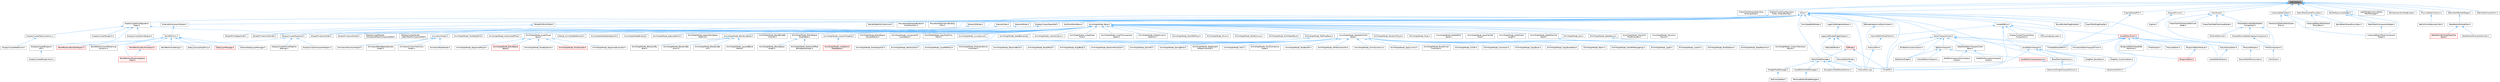 digraph "StaticMesh.h"
{
 // INTERACTIVE_SVG=YES
 // LATEX_PDF_SIZE
  bgcolor="transparent";
  edge [fontname=Helvetica,fontsize=10,labelfontname=Helvetica,labelfontsize=10];
  node [fontname=Helvetica,fontsize=10,shape=box,height=0.2,width=0.4];
  Node1 [id="Node000001",label="StaticMesh.h",height=0.2,width=0.4,color="gray40", fillcolor="grey60", style="filled", fontcolor="black",tooltip=" "];
  Node1 -> Node2 [id="edge1_Node000001_Node000002",dir="back",color="steelblue1",style="solid",tooltip=" "];
  Node2 [id="Node000002",label="ChaosFleshGenerateSurface\lBindingsNode.h",height=0.2,width=0.4,color="grey40", fillcolor="white", style="filled",URL="$db/dca/ChaosFleshGenerateSurfaceBindingsNode_8h.html",tooltip=" "];
  Node1 -> Node3 [id="edge2_Node000001_Node000003",dir="back",color="steelblue1",style="solid",tooltip=" "];
  Node3 [id="Node000003",label="DisplayClusterConfiguration\lTypes_OutputRemap.h",height=0.2,width=0.4,color="grey40", fillcolor="white", style="filled",URL="$d9/d4f/DisplayClusterConfigurationTypes__OutputRemap_8h.html",tooltip=" "];
  Node3 -> Node4 [id="edge3_Node000003_Node000004",dir="back",color="steelblue1",style="solid",tooltip=" "];
  Node4 [id="Node000004",label="DisplayClusterConfiguration\lTypes.h",height=0.2,width=0.4,color="grey40", fillcolor="white", style="filled",URL="$d5/dc6/DisplayClusterConfigurationTypes_8h.html",tooltip=" "];
  Node4 -> Node5 [id="edge4_Node000004_Node000005",dir="back",color="steelblue1",style="solid",tooltip=" "];
  Node5 [id="Node000005",label="DisplayClusterBlueprint.h",height=0.2,width=0.4,color="grey40", fillcolor="white", style="filled",URL="$d0/d44/DisplayClusterBlueprint_8h.html",tooltip=" "];
  Node4 -> Node6 [id="edge5_Node000004_Node000006",dir="back",color="steelblue1",style="solid",tooltip=" "];
  Node6 [id="Node000006",label="DisplayClusterGameEngine.h",height=0.2,width=0.4,color="grey40", fillcolor="white", style="filled",URL="$da/d8f/DisplayClusterGameEngine_8h.html",tooltip=" "];
  Node4 -> Node7 [id="edge6_Node000004_Node000007",dir="back",color="steelblue1",style="solid",tooltip=" "];
  Node7 [id="Node000007",label="DisplayClusterNetConnection.h",height=0.2,width=0.4,color="grey40", fillcolor="white", style="filled",URL="$d0/df0/DisplayClusterNetConnection_8h.html",tooltip=" "];
  Node7 -> Node8 [id="edge7_Node000007_Node000008",dir="back",color="steelblue1",style="solid",tooltip=" "];
  Node8 [id="Node000008",label="DisplayClusterNetDriver.h",height=0.2,width=0.4,color="grey40", fillcolor="white", style="filled",URL="$db/de1/DisplayClusterNetDriver_8h.html",tooltip=" "];
  Node4 -> Node9 [id="edge8_Node000004_Node000009",dir="back",color="steelblue1",style="solid",tooltip=" "];
  Node9 [id="Node000009",label="DisplayClusterRootActor.h",height=0.2,width=0.4,color="grey40", fillcolor="white", style="filled",URL="$d0/d41/DisplayClusterRootActor_8h.html",tooltip=" "];
  Node9 -> Node10 [id="edge9_Node000009_Node000010",dir="back",color="steelblue1",style="solid",tooltip=" "];
  Node10 [id="Node000010",label="DisplayClusterMoviePipeline\lSettings.h",height=0.2,width=0.4,color="grey40", fillcolor="white", style="filled",URL="$d7/d56/DisplayClusterMoviePipelineSettings_8h.html",tooltip=" "];
  Node9 -> Node11 [id="edge10_Node000009_Node000011",dir="back",color="steelblue1",style="solid",tooltip=" "];
  Node11 [id="Node000011",label="DisplayClusterViewportHelpers.h",height=0.2,width=0.4,color="grey40", fillcolor="white", style="filled",URL="$d6/d8b/DisplayClusterViewportHelpers_8h.html",tooltip=" "];
  Node9 -> Node12 [id="edge11_Node000009_Node000012",dir="back",color="steelblue1",style="solid",tooltip=" "];
  Node12 [id="Node000012",label="IDisplayClusterBlueprint\lAPI.h",height=0.2,width=0.4,color="grey40", fillcolor="white", style="filled",URL="$d6/dd6/IDisplayClusterBlueprintAPI_8h.html",tooltip=" "];
  Node12 -> Node13 [id="edge12_Node000012_Node000013",dir="back",color="steelblue1",style="solid",tooltip=" "];
  Node13 [id="Node000013",label="DisplayClusterBlueprintLib.h",height=0.2,width=0.4,color="grey40", fillcolor="white", style="filled",URL="$d9/d13/DisplayClusterBlueprintLib_8h.html",tooltip=" "];
  Node4 -> Node12 [id="edge13_Node000004_Node000012",dir="back",color="steelblue1",style="solid",tooltip=" "];
  Node1 -> Node14 [id="edge14_Node000001_Node000014",dir="back",color="steelblue1",style="solid",tooltip=" "];
  Node14 [id="Node000014",label="Editor.h",height=0.2,width=0.4,color="grey40", fillcolor="white", style="filled",URL="$de/d6e/Editor_8h.html",tooltip=" "];
  Node14 -> Node15 [id="edge15_Node000014_Node000015",dir="back",color="steelblue1",style="solid",tooltip=" "];
  Node15 [id="Node000015",label="AnimGraphNode_Base.h",height=0.2,width=0.4,color="grey40", fillcolor="white", style="filled",URL="$d0/dfb/AnimGraphNode__Base_8h.html",tooltip=" "];
  Node15 -> Node16 [id="edge16_Node000015_Node000016",dir="back",color="steelblue1",style="solid",tooltip=" "];
  Node16 [id="Node000016",label="AnimGraphNodeAlphaOptions.h",height=0.2,width=0.4,color="grey40", fillcolor="white", style="filled",URL="$d6/df6/AnimGraphNodeAlphaOptions_8h.html",tooltip=" "];
  Node15 -> Node17 [id="edge17_Node000015_Node000017",dir="back",color="steelblue1",style="solid",tooltip=" "];
  Node17 [id="Node000017",label="AnimGraphNodeBinding.h",height=0.2,width=0.4,color="grey40", fillcolor="white", style="filled",URL="$d6/d3b/AnimGraphNodeBinding_8h.html",tooltip=" "];
  Node15 -> Node18 [id="edge18_Node000015_Node000018",dir="back",color="steelblue1",style="solid",tooltip=" "];
  Node18 [id="Node000018",label="AnimGraphNode_ApplyAdditive.h",height=0.2,width=0.4,color="grey40", fillcolor="white", style="filled",URL="$da/d67/AnimGraphNode__ApplyAdditive_8h.html",tooltip=" "];
  Node15 -> Node19 [id="edge19_Node000015_Node000019",dir="back",color="steelblue1",style="solid",tooltip=" "];
  Node19 [id="Node000019",label="AnimGraphNode_ApplyMeshSpace\lAdditive.h",height=0.2,width=0.4,color="grey40", fillcolor="white", style="filled",URL="$dd/dc4/AnimGraphNode__ApplyMeshSpaceAdditive_8h.html",tooltip=" "];
  Node15 -> Node20 [id="edge20_Node000015_Node000020",dir="back",color="steelblue1",style="solid",tooltip=" "];
  Node20 [id="Node000020",label="AnimGraphNode_AssetPlayer\lBase.h",height=0.2,width=0.4,color="grey40", fillcolor="white", style="filled",URL="$d1/d4f/AnimGraphNode__AssetPlayerBase_8h.html",tooltip=" "];
  Node20 -> Node21 [id="edge21_Node000020_Node000021",dir="back",color="steelblue1",style="solid",tooltip=" "];
  Node21 [id="Node000021",label="AnimGraphNode_BlendSpace\lBase.h",height=0.2,width=0.4,color="red", fillcolor="#FFF0F0", style="filled",URL="$d7/d6d/AnimGraphNode__BlendSpaceBase_8h.html",tooltip=" "];
  Node20 -> Node26 [id="edge22_Node000020_Node000026",dir="back",color="steelblue1",style="solid",tooltip=" "];
  Node26 [id="Node000026",label="AnimGraphNode_PoseByName.h",height=0.2,width=0.4,color="grey40", fillcolor="white", style="filled",URL="$d7/d02/AnimGraphNode__PoseByName_8h.html",tooltip=" "];
  Node20 -> Node27 [id="edge23_Node000020_Node000027",dir="back",color="steelblue1",style="solid",tooltip=" "];
  Node27 [id="Node000027",label="AnimGraphNode_PoseHandler.h",height=0.2,width=0.4,color="red", fillcolor="#FFF0F0", style="filled",URL="$df/dfb/AnimGraphNode__PoseHandler_8h.html",tooltip=" "];
  Node20 -> Node30 [id="edge24_Node000020_Node000030",dir="back",color="steelblue1",style="solid",tooltip=" "];
  Node30 [id="Node000030",label="AnimGraphNode_SequenceEvaluator.h",height=0.2,width=0.4,color="grey40", fillcolor="white", style="filled",URL="$d1/d1c/AnimGraphNode__SequenceEvaluator_8h.html",tooltip=" "];
  Node20 -> Node31 [id="edge25_Node000020_Node000031",dir="back",color="steelblue1",style="solid",tooltip=" "];
  Node31 [id="Node000031",label="AnimGraphNode_SequencePlayer.h",height=0.2,width=0.4,color="grey40", fillcolor="white", style="filled",URL="$d2/d91/AnimGraphNode__SequencePlayer_8h.html",tooltip=" "];
  Node15 -> Node32 [id="edge26_Node000015_Node000032",dir="back",color="steelblue1",style="solid",tooltip=" "];
  Node32 [id="Node000032",label="AnimGraphNode_BlendBoneBy\lChannel.h",height=0.2,width=0.4,color="grey40", fillcolor="white", style="filled",URL="$de/da9/AnimGraphNode__BlendBoneByChannel_8h.html",tooltip=" "];
  Node15 -> Node33 [id="edge27_Node000015_Node000033",dir="back",color="steelblue1",style="solid",tooltip=" "];
  Node33 [id="Node000033",label="AnimGraphNode_BlendListBase.h",height=0.2,width=0.4,color="grey40", fillcolor="white", style="filled",URL="$d7/d20/AnimGraphNode__BlendListBase_8h.html",tooltip=" "];
  Node33 -> Node34 [id="edge28_Node000033_Node000034",dir="back",color="steelblue1",style="solid",tooltip=" "];
  Node34 [id="Node000034",label="AnimGraphNode_BlendListBy\lBool.h",height=0.2,width=0.4,color="grey40", fillcolor="white", style="filled",URL="$d9/d9d/AnimGraphNode__BlendListByBool_8h.html",tooltip=" "];
  Node33 -> Node35 [id="edge29_Node000033_Node000035",dir="back",color="steelblue1",style="solid",tooltip=" "];
  Node35 [id="Node000035",label="AnimGraphNode_BlendListBy\lEnum.h",height=0.2,width=0.4,color="grey40", fillcolor="white", style="filled",URL="$de/d60/AnimGraphNode__BlendListByEnum_8h.html",tooltip=" "];
  Node33 -> Node36 [id="edge30_Node000033_Node000036",dir="back",color="steelblue1",style="solid",tooltip=" "];
  Node36 [id="Node000036",label="AnimGraphNode_BlendListBy\lInt.h",height=0.2,width=0.4,color="grey40", fillcolor="white", style="filled",URL="$dc/df2/AnimGraphNode__BlendListByInt_8h.html",tooltip=" "];
  Node33 -> Node37 [id="edge31_Node000033_Node000037",dir="back",color="steelblue1",style="solid",tooltip=" "];
  Node37 [id="Node000037",label="AnimGraphNode_LayeredBone\lBlend.h",height=0.2,width=0.4,color="grey40", fillcolor="white", style="filled",URL="$d2/d01/AnimGraphNode__LayeredBoneBlend_8h.html",tooltip=" "];
  Node15 -> Node38 [id="edge32_Node000015_Node000038",dir="back",color="steelblue1",style="solid",tooltip=" "];
  Node38 [id="Node000038",label="AnimGraphNode_BlendSpace\lGraphBase.h",height=0.2,width=0.4,color="grey40", fillcolor="white", style="filled",URL="$d6/d44/AnimGraphNode__BlendSpaceGraphBase_8h.html",tooltip=" "];
  Node38 -> Node39 [id="edge33_Node000038_Node000039",dir="back",color="steelblue1",style="solid",tooltip=" "];
  Node39 [id="Node000039",label="AnimGraphNode_BlendSpace\lGraph.h",height=0.2,width=0.4,color="grey40", fillcolor="white", style="filled",URL="$d7/d81/AnimGraphNode__BlendSpaceGraph_8h.html",tooltip=" "];
  Node38 -> Node40 [id="edge34_Node000038_Node000040",dir="back",color="steelblue1",style="solid",tooltip=" "];
  Node40 [id="Node000040",label="AnimGraphNode_RotationOffset\lBlendSpaceGraph.h",height=0.2,width=0.4,color="grey40", fillcolor="white", style="filled",URL="$d0/d4c/AnimGraphNode__RotationOffsetBlendSpaceGraph_8h.html",tooltip=" "];
  Node15 -> Node41 [id="edge35_Node000015_Node000041",dir="back",color="steelblue1",style="solid",tooltip=" "];
  Node41 [id="Node000041",label="AnimGraphNode_BlendSpace\lSampleResult.h",height=0.2,width=0.4,color="grey40", fillcolor="white", style="filled",URL="$de/df8/AnimGraphNode__BlendSpaceSampleResult_8h.html",tooltip=" "];
  Node15 -> Node42 [id="edge36_Node000015_Node000042",dir="back",color="steelblue1",style="solid",tooltip=" "];
  Node42 [id="Node000042",label="AnimGraphNode_ComponentTo\lLocalSpace.h",height=0.2,width=0.4,color="grey40", fillcolor="white", style="filled",URL="$d1/d3f/AnimGraphNode__ComponentToLocalSpace_8h.html",tooltip=" "];
  Node15 -> Node43 [id="edge37_Node000015_Node000043",dir="back",color="steelblue1",style="solid",tooltip=" "];
  Node43 [id="Node000043",label="AnimGraphNode_CopyPoseFrom\lMesh.h",height=0.2,width=0.4,color="grey40", fillcolor="white", style="filled",URL="$d6/d71/AnimGraphNode__CopyPoseFromMesh_8h.html",tooltip=" "];
  Node15 -> Node44 [id="edge38_Node000015_Node000044",dir="back",color="steelblue1",style="solid",tooltip=" "];
  Node44 [id="Node000044",label="AnimGraphNode_CurveSource.h",height=0.2,width=0.4,color="grey40", fillcolor="white", style="filled",URL="$dc/de5/AnimGraphNode__CurveSource_8h.html",tooltip=" "];
  Node15 -> Node45 [id="edge39_Node000015_Node000045",dir="back",color="steelblue1",style="solid",tooltip=" "];
  Node45 [id="Node000045",label="AnimGraphNode_CustomProperty.h",height=0.2,width=0.4,color="grey40", fillcolor="white", style="filled",URL="$d8/d3f/AnimGraphNode__CustomProperty_8h.html",tooltip=" "];
  Node45 -> Node46 [id="edge40_Node000045_Node000046",dir="back",color="steelblue1",style="solid",tooltip=" "];
  Node46 [id="Node000046",label="AnimGraphNode_LinkedAnim\lGraphBase.h",height=0.2,width=0.4,color="red", fillcolor="#FFF0F0", style="filled",URL="$d5/de1/AnimGraphNode__LinkedAnimGraphBase_8h.html",tooltip=" "];
  Node15 -> Node49 [id="edge41_Node000015_Node000049",dir="back",color="steelblue1",style="solid",tooltip=" "];
  Node49 [id="Node000049",label="AnimGraphNode_DeadBlending.h",height=0.2,width=0.4,color="grey40", fillcolor="white", style="filled",URL="$d8/d73/AnimGraphNode__DeadBlending_8h.html",tooltip=" "];
  Node15 -> Node50 [id="edge42_Node000015_Node000050",dir="back",color="steelblue1",style="solid",tooltip=" "];
  Node50 [id="Node000050",label="AnimGraphNode_Inertialization.h",height=0.2,width=0.4,color="grey40", fillcolor="white", style="filled",URL="$d7/d66/AnimGraphNode__Inertialization_8h.html",tooltip=" "];
  Node15 -> Node51 [id="edge43_Node000015_Node000051",dir="back",color="steelblue1",style="solid",tooltip=" "];
  Node51 [id="Node000051",label="AnimGraphNode_LinkedInput\lPose.h",height=0.2,width=0.4,color="grey40", fillcolor="white", style="filled",URL="$d7/d8c/AnimGraphNode__LinkedInputPose_8h.html",tooltip=" "];
  Node15 -> Node52 [id="edge44_Node000015_Node000052",dir="back",color="steelblue1",style="solid",tooltip=" "];
  Node52 [id="Node000052",label="AnimGraphNode_LocalToComponent\lSpace.h",height=0.2,width=0.4,color="grey40", fillcolor="white", style="filled",URL="$d6/d01/AnimGraphNode__LocalToComponentSpace_8h.html",tooltip=" "];
  Node15 -> Node53 [id="edge45_Node000015_Node000053",dir="back",color="steelblue1",style="solid",tooltip=" "];
  Node53 [id="Node000053",label="AnimGraphNode_MakeDynamic\lAdditive.h",height=0.2,width=0.4,color="grey40", fillcolor="white", style="filled",URL="$d4/dc9/AnimGraphNode__MakeDynamicAdditive_8h.html",tooltip=" "];
  Node15 -> Node54 [id="edge46_Node000015_Node000054",dir="back",color="steelblue1",style="solid",tooltip=" "];
  Node54 [id="Node000054",label="AnimGraphNode_MeshRefPose.h",height=0.2,width=0.4,color="grey40", fillcolor="white", style="filled",URL="$d3/d58/AnimGraphNode__MeshRefPose_8h.html",tooltip=" "];
  Node15 -> Node55 [id="edge47_Node000015_Node000055",dir="back",color="steelblue1",style="solid",tooltip=" "];
  Node55 [id="Node000055",label="AnimGraphNode_Mirror.h",height=0.2,width=0.4,color="grey40", fillcolor="white", style="filled",URL="$de/d96/AnimGraphNode__Mirror_8h.html",tooltip=" "];
  Node15 -> Node56 [id="edge48_Node000015_Node000056",dir="back",color="steelblue1",style="solid",tooltip=" "];
  Node56 [id="Node000056",label="AnimGraphNode_ModifyCurve.h",height=0.2,width=0.4,color="grey40", fillcolor="white", style="filled",URL="$d5/d09/AnimGraphNode__ModifyCurve_8h.html",tooltip=" "];
  Node15 -> Node57 [id="edge49_Node000015_Node000057",dir="back",color="steelblue1",style="solid",tooltip=" "];
  Node57 [id="Node000057",label="AnimGraphNode_MultiWayBlend.h",height=0.2,width=0.4,color="grey40", fillcolor="white", style="filled",URL="$dd/dcb/AnimGraphNode__MultiWayBlend_8h.html",tooltip=" "];
  Node15 -> Node58 [id="edge50_Node000015_Node000058",dir="back",color="steelblue1",style="solid",tooltip=" "];
  Node58 [id="Node000058",label="AnimGraphNode_PoseSnapshot.h",height=0.2,width=0.4,color="grey40", fillcolor="white", style="filled",URL="$d1/d92/AnimGraphNode__PoseSnapshot_8h.html",tooltip=" "];
  Node15 -> Node59 [id="edge51_Node000015_Node000059",dir="back",color="steelblue1",style="solid",tooltip=" "];
  Node59 [id="Node000059",label="AnimGraphNode_RandomPlayer.h",height=0.2,width=0.4,color="grey40", fillcolor="white", style="filled",URL="$dc/d48/AnimGraphNode__RandomPlayer_8h.html",tooltip=" "];
  Node15 -> Node60 [id="edge52_Node000015_Node000060",dir="back",color="steelblue1",style="solid",tooltip=" "];
  Node60 [id="Node000060",label="AnimGraphNode_RefPoseBase.h",height=0.2,width=0.4,color="grey40", fillcolor="white", style="filled",URL="$d8/d34/AnimGraphNode__RefPoseBase_8h.html",tooltip=" "];
  Node60 -> Node61 [id="edge53_Node000060_Node000061",dir="back",color="steelblue1",style="solid",tooltip=" "];
  Node61 [id="Node000061",label="AnimGraphNode_IdentityPose.h",height=0.2,width=0.4,color="grey40", fillcolor="white", style="filled",URL="$d8/dac/AnimGraphNode__IdentityPose_8h.html",tooltip=" "];
  Node60 -> Node62 [id="edge54_Node000060_Node000062",dir="back",color="steelblue1",style="solid",tooltip=" "];
  Node62 [id="Node000062",label="AnimGraphNode_LocalRefPose.h",height=0.2,width=0.4,color="grey40", fillcolor="white", style="filled",URL="$df/d6f/AnimGraphNode__LocalRefPose_8h.html",tooltip=" "];
  Node60 -> Node58 [id="edge55_Node000060_Node000058",dir="back",color="steelblue1",style="solid",tooltip=" "];
  Node15 -> Node63 [id="edge56_Node000015_Node000063",dir="back",color="steelblue1",style="solid",tooltip=" "];
  Node63 [id="Node000063",label="AnimGraphNode_Root.h",height=0.2,width=0.4,color="grey40", fillcolor="white", style="filled",URL="$d2/d39/AnimGraphNode__Root_8h.html",tooltip=" "];
  Node15 -> Node64 [id="edge57_Node000015_Node000064",dir="back",color="steelblue1",style="solid",tooltip=" "];
  Node64 [id="Node000064",label="AnimGraphNode_RotateRoot\lBone.h",height=0.2,width=0.4,color="grey40", fillcolor="white", style="filled",URL="$d4/de0/AnimGraphNode__RotateRootBone_8h.html",tooltip=" "];
  Node15 -> Node65 [id="edge58_Node000015_Node000065",dir="back",color="steelblue1",style="solid",tooltip=" "];
  Node65 [id="Node000065",label="AnimGraphNode_SaveCached\lPose.h",height=0.2,width=0.4,color="grey40", fillcolor="white", style="filled",URL="$df/d5e/AnimGraphNode__SaveCachedPose_8h.html",tooltip=" "];
  Node15 -> Node66 [id="edge59_Node000015_Node000066",dir="back",color="steelblue1",style="solid",tooltip=" "];
  Node66 [id="Node000066",label="AnimGraphNode_ScaleChain\lLength.h",height=0.2,width=0.4,color="grey40", fillcolor="white", style="filled",URL="$d9/df8/AnimGraphNode__ScaleChainLength_8h.html",tooltip=" "];
  Node15 -> Node67 [id="edge60_Node000015_Node000067",dir="back",color="steelblue1",style="solid",tooltip=" "];
  Node67 [id="Node000067",label="AnimGraphNode_SkeletalControl\lBase.h",height=0.2,width=0.4,color="grey40", fillcolor="white", style="filled",URL="$d9/dff/AnimGraphNode__SkeletalControlBase_8h.html",tooltip=" "];
  Node67 -> Node68 [id="edge61_Node000067_Node000068",dir="back",color="steelblue1",style="solid",tooltip=" "];
  Node68 [id="Node000068",label="AnimGraphNode_AnimDynamics.h",height=0.2,width=0.4,color="grey40", fillcolor="white", style="filled",URL="$da/dc2/AnimGraphNode__AnimDynamics_8h.html",tooltip=" "];
  Node67 -> Node69 [id="edge62_Node000067_Node000069",dir="back",color="steelblue1",style="solid",tooltip=" "];
  Node69 [id="Node000069",label="AnimGraphNode_ApplyLimits.h",height=0.2,width=0.4,color="grey40", fillcolor="white", style="filled",URL="$dc/d36/AnimGraphNode__ApplyLimits_8h.html",tooltip=" "];
  Node67 -> Node70 [id="edge63_Node000067_Node000070",dir="back",color="steelblue1",style="solid",tooltip=" "];
  Node70 [id="Node000070",label="AnimGraphNode_BoneDriven\lController.h",height=0.2,width=0.4,color="grey40", fillcolor="white", style="filled",URL="$df/df3/AnimGraphNode__BoneDrivenController_8h.html",tooltip=" "];
  Node67 -> Node71 [id="edge64_Node000067_Node000071",dir="back",color="steelblue1",style="solid",tooltip=" "];
  Node71 [id="Node000071",label="AnimGraphNode_CCDIK.h",height=0.2,width=0.4,color="grey40", fillcolor="white", style="filled",URL="$df/d0d/AnimGraphNode__CCDIK_8h.html",tooltip=" "];
  Node67 -> Node72 [id="edge65_Node000067_Node000072",dir="back",color="steelblue1",style="solid",tooltip=" "];
  Node72 [id="Node000072",label="AnimGraphNode_Constraint.h",height=0.2,width=0.4,color="grey40", fillcolor="white", style="filled",URL="$d2/d98/AnimGraphNode__Constraint_8h.html",tooltip=" "];
  Node67 -> Node73 [id="edge66_Node000067_Node000073",dir="back",color="steelblue1",style="solid",tooltip=" "];
  Node73 [id="Node000073",label="AnimGraphNode_CopyBone.h",height=0.2,width=0.4,color="grey40", fillcolor="white", style="filled",URL="$dc/de6/AnimGraphNode__CopyBone_8h.html",tooltip=" "];
  Node67 -> Node74 [id="edge67_Node000067_Node000074",dir="back",color="steelblue1",style="solid",tooltip=" "];
  Node74 [id="Node000074",label="AnimGraphNode_CopyBoneDelta.h",height=0.2,width=0.4,color="grey40", fillcolor="white", style="filled",URL="$d8/d60/AnimGraphNode__CopyBoneDelta_8h.html",tooltip=" "];
  Node67 -> Node75 [id="edge68_Node000067_Node000075",dir="back",color="steelblue1",style="solid",tooltip=" "];
  Node75 [id="Node000075",label="AnimGraphNode_Fabrik.h",height=0.2,width=0.4,color="grey40", fillcolor="white", style="filled",URL="$d6/d79/AnimGraphNode__Fabrik_8h.html",tooltip=" "];
  Node67 -> Node76 [id="edge69_Node000067_Node000076",dir="back",color="steelblue1",style="solid",tooltip=" "];
  Node76 [id="Node000076",label="AnimGraphNode_HandIKRetargeting.h",height=0.2,width=0.4,color="grey40", fillcolor="white", style="filled",URL="$dd/dee/AnimGraphNode__HandIKRetargeting_8h.html",tooltip=" "];
  Node67 -> Node77 [id="edge70_Node000067_Node000077",dir="back",color="steelblue1",style="solid",tooltip=" "];
  Node77 [id="Node000077",label="AnimGraphNode_LegIK.h",height=0.2,width=0.4,color="grey40", fillcolor="white", style="filled",URL="$d3/d59/AnimGraphNode__LegIK_8h.html",tooltip=" "];
  Node67 -> Node78 [id="edge71_Node000067_Node000078",dir="back",color="steelblue1",style="solid",tooltip=" "];
  Node78 [id="Node000078",label="AnimGraphNode_LookAt.h",height=0.2,width=0.4,color="grey40", fillcolor="white", style="filled",URL="$dd/de3/AnimGraphNode__LookAt_8h.html",tooltip=" "];
  Node67 -> Node79 [id="edge72_Node000067_Node000079",dir="back",color="steelblue1",style="solid",tooltip=" "];
  Node79 [id="Node000079",label="AnimGraphNode_ModifyBone.h",height=0.2,width=0.4,color="grey40", fillcolor="white", style="filled",URL="$d1/d8e/AnimGraphNode__ModifyBone_8h.html",tooltip=" "];
  Node67 -> Node80 [id="edge73_Node000067_Node000080",dir="back",color="steelblue1",style="solid",tooltip=" "];
  Node80 [id="Node000080",label="AnimGraphNode_ModularVehicle\lController.h",height=0.2,width=0.4,color="grey40", fillcolor="white", style="filled",URL="$d3/d04/AnimGraphNode__ModularVehicleController_8h.html",tooltip=" "];
  Node67 -> Node81 [id="edge74_Node000067_Node000081",dir="back",color="steelblue1",style="solid",tooltip=" "];
  Node81 [id="Node000081",label="AnimGraphNode_ObserveBone.h",height=0.2,width=0.4,color="grey40", fillcolor="white", style="filled",URL="$d0/dcc/AnimGraphNode__ObserveBone_8h.html",tooltip=" "];
  Node67 -> Node82 [id="edge75_Node000067_Node000082",dir="back",color="steelblue1",style="solid",tooltip=" "];
  Node82 [id="Node000082",label="AnimGraphNode_ResetRoot.h",height=0.2,width=0.4,color="grey40", fillcolor="white", style="filled",URL="$dd/da9/AnimGraphNode__ResetRoot_8h.html",tooltip=" "];
  Node67 -> Node83 [id="edge76_Node000067_Node000083",dir="back",color="steelblue1",style="solid",tooltip=" "];
  Node83 [id="Node000083",label="AnimGraphNode_RigidBody.h",height=0.2,width=0.4,color="grey40", fillcolor="white", style="filled",URL="$d0/d05/AnimGraphNode__RigidBody_8h.html",tooltip=" "];
  Node67 -> Node84 [id="edge77_Node000067_Node000084",dir="back",color="steelblue1",style="solid",tooltip=" "];
  Node84 [id="Node000084",label="AnimGraphNode_RotationMultiplier.h",height=0.2,width=0.4,color="grey40", fillcolor="white", style="filled",URL="$d6/d16/AnimGraphNode__RotationMultiplier_8h.html",tooltip=" "];
  Node67 -> Node85 [id="edge78_Node000067_Node000085",dir="back",color="steelblue1",style="solid",tooltip=" "];
  Node85 [id="Node000085",label="AnimGraphNode_SplineIK.h",height=0.2,width=0.4,color="grey40", fillcolor="white", style="filled",URL="$d0/d7e/AnimGraphNode__SplineIK_8h.html",tooltip=" "];
  Node67 -> Node86 [id="edge79_Node000067_Node000086",dir="back",color="steelblue1",style="solid",tooltip=" "];
  Node86 [id="Node000086",label="AnimGraphNode_SpringBone.h",height=0.2,width=0.4,color="grey40", fillcolor="white", style="filled",URL="$dc/d38/AnimGraphNode__SpringBone_8h.html",tooltip=" "];
  Node67 -> Node87 [id="edge80_Node000067_Node000087",dir="back",color="steelblue1",style="solid",tooltip=" "];
  Node87 [id="Node000087",label="AnimGraphNode_StageCoach\lWheelController.h",height=0.2,width=0.4,color="grey40", fillcolor="white", style="filled",URL="$d6/dbe/AnimGraphNode__StageCoachWheelController_8h.html",tooltip=" "];
  Node67 -> Node88 [id="edge81_Node000067_Node000088",dir="back",color="steelblue1",style="solid",tooltip=" "];
  Node88 [id="Node000088",label="AnimGraphNode_Trail.h",height=0.2,width=0.4,color="grey40", fillcolor="white", style="filled",URL="$d4/d5a/AnimGraphNode__Trail_8h.html",tooltip=" "];
  Node67 -> Node89 [id="edge82_Node000067_Node000089",dir="back",color="steelblue1",style="solid",tooltip=" "];
  Node89 [id="Node000089",label="AnimGraphNode_TwistCorrective\lNode.h",height=0.2,width=0.4,color="grey40", fillcolor="white", style="filled",URL="$de/d7f/AnimGraphNode__TwistCorrectiveNode_8h.html",tooltip=" "];
  Node67 -> Node90 [id="edge83_Node000067_Node000090",dir="back",color="steelblue1",style="solid",tooltip=" "];
  Node90 [id="Node000090",label="AnimGraphNode_TwoBoneIK.h",height=0.2,width=0.4,color="grey40", fillcolor="white", style="filled",URL="$d1/dc2/AnimGraphNode__TwoBoneIK_8h.html",tooltip=" "];
  Node67 -> Node91 [id="edge84_Node000067_Node000091",dir="back",color="steelblue1",style="solid",tooltip=" "];
  Node91 [id="Node000091",label="AnimGraphNode_WheelController.h",height=0.2,width=0.4,color="grey40", fillcolor="white", style="filled",URL="$df/de4/AnimGraphNode__WheelController_8h.html",tooltip=" "];
  Node15 -> Node92 [id="edge85_Node000015_Node000092",dir="back",color="steelblue1",style="solid",tooltip=" "];
  Node92 [id="Node000092",label="AnimGraphNode_Slot.h",height=0.2,width=0.4,color="grey40", fillcolor="white", style="filled",URL="$df/d63/AnimGraphNode__Slot_8h.html",tooltip=" "];
  Node15 -> Node93 [id="edge86_Node000015_Node000093",dir="back",color="steelblue1",style="solid",tooltip=" "];
  Node93 [id="Node000093",label="AnimGraphNode_StateMachine\lBase.h",height=0.2,width=0.4,color="grey40", fillcolor="white", style="filled",URL="$dc/d11/AnimGraphNode__StateMachineBase_8h.html",tooltip=" "];
  Node93 -> Node94 [id="edge87_Node000093_Node000094",dir="back",color="steelblue1",style="solid",tooltip=" "];
  Node94 [id="Node000094",label="AnimGraphNode_StateMachine.h",height=0.2,width=0.4,color="grey40", fillcolor="white", style="filled",URL="$d9/d4d/AnimGraphNode__StateMachine_8h.html",tooltip=" "];
  Node15 -> Node95 [id="edge88_Node000015_Node000095",dir="back",color="steelblue1",style="solid",tooltip=" "];
  Node95 [id="Node000095",label="AnimGraphNode_StateResult.h",height=0.2,width=0.4,color="grey40", fillcolor="white", style="filled",URL="$d3/d7e/AnimGraphNode__StateResult_8h.html",tooltip=" "];
  Node95 -> Node96 [id="edge89_Node000095_Node000096",dir="back",color="steelblue1",style="solid",tooltip=" "];
  Node96 [id="Node000096",label="AnimGraphNode_CustomTransition\lResult.h",height=0.2,width=0.4,color="grey40", fillcolor="white", style="filled",URL="$df/d6e/AnimGraphNode__CustomTransitionResult_8h.html",tooltip=" "];
  Node15 -> Node97 [id="edge90_Node000015_Node000097",dir="back",color="steelblue1",style="solid",tooltip=" "];
  Node97 [id="Node000097",label="AnimGraphNode_Transition\lPoseEvaluator.h",height=0.2,width=0.4,color="grey40", fillcolor="white", style="filled",URL="$d8/dec/AnimGraphNode__TransitionPoseEvaluator_8h.html",tooltip=" "];
  Node15 -> Node98 [id="edge91_Node000015_Node000098",dir="back",color="steelblue1",style="solid",tooltip=" "];
  Node98 [id="Node000098",label="AnimGraphNode_Transition\lResult.h",height=0.2,width=0.4,color="grey40", fillcolor="white", style="filled",URL="$d7/d74/AnimGraphNode__TransitionResult_8h.html",tooltip=" "];
  Node15 -> Node99 [id="edge92_Node000015_Node000099",dir="back",color="steelblue1",style="solid",tooltip=" "];
  Node99 [id="Node000099",label="AnimGraphNode_TwoWayBlend.h",height=0.2,width=0.4,color="grey40", fillcolor="white", style="filled",URL="$d0/df0/AnimGraphNode__TwoWayBlend_8h.html",tooltip=" "];
  Node15 -> Node100 [id="edge93_Node000015_Node000100",dir="back",color="steelblue1",style="solid",tooltip=" "];
  Node100 [id="Node000100",label="AnimGraphNode_UseCachedPose.h",height=0.2,width=0.4,color="grey40", fillcolor="white", style="filled",URL="$d8/d30/AnimGraphNode__UseCachedPose_8h.html",tooltip=" "];
  Node15 -> Node101 [id="edge94_Node000015_Node000101",dir="back",color="steelblue1",style="solid",tooltip=" "];
  Node101 [id="Node000101",label="AnimationGraph.h",height=0.2,width=0.4,color="grey40", fillcolor="white", style="filled",URL="$df/d2e/AnimationGraph_8h.html",tooltip=" "];
  Node101 -> Node102 [id="edge95_Node000101_Node000102",dir="back",color="steelblue1",style="solid",tooltip=" "];
  Node102 [id="Node000102",label="AnimationBlendSpaceSample\lGraph.h",height=0.2,width=0.4,color="grey40", fillcolor="white", style="filled",URL="$d1/d35/AnimationBlendSpaceSampleGraph_8h.html",tooltip=" "];
  Node101 -> Node103 [id="edge96_Node000101_Node000103",dir="back",color="steelblue1",style="solid",tooltip=" "];
  Node103 [id="Node000103",label="AnimationCustomTransition\lGraph.h",height=0.2,width=0.4,color="grey40", fillcolor="white", style="filled",URL="$dc/d6c/AnimationCustomTransitionGraph_8h.html",tooltip=" "];
  Node101 -> Node104 [id="edge97_Node000101_Node000104",dir="back",color="steelblue1",style="solid",tooltip=" "];
  Node104 [id="Node000104",label="AnimationStateGraph.h",height=0.2,width=0.4,color="grey40", fillcolor="white", style="filled",URL="$d1/d71/AnimationStateGraph_8h.html",tooltip=" "];
  Node101 -> Node105 [id="edge98_Node000101_Node000105",dir="back",color="steelblue1",style="solid",tooltip=" "];
  Node105 [id="Node000105",label="AnimationTransitionGraph.h",height=0.2,width=0.4,color="grey40", fillcolor="white", style="filled",URL="$d2/d0b/AnimationTransitionGraph_8h.html",tooltip=" "];
  Node15 -> Node106 [id="edge99_Node000015_Node000106",dir="back",color="steelblue1",style="solid",tooltip=" "];
  Node106 [id="Node000106",label="K2Node_AnimNodeReference.h",height=0.2,width=0.4,color="grey40", fillcolor="white", style="filled",URL="$d2/d81/K2Node__AnimNodeReference_8h.html",tooltip=" "];
  Node14 -> Node107 [id="edge100_Node000014_Node000107",dir="back",color="steelblue1",style="solid",tooltip=" "];
  Node107 [id="Node000107",label="AnimNodeEditModes.h",height=0.2,width=0.4,color="grey40", fillcolor="white", style="filled",URL="$db/dde/AnimNodeEditModes_8h.html",tooltip=" "];
  Node14 -> Node108 [id="edge101_Node000014_Node000108",dir="back",color="steelblue1",style="solid",tooltip=" "];
  Node108 [id="Node000108",label="BookMarkTypeActions.h",height=0.2,width=0.4,color="grey40", fillcolor="white", style="filled",URL="$d0/d2f/BookMarkTypeActions_8h.html",tooltip=" "];
  Node108 -> Node109 [id="edge102_Node000108_Node000109",dir="back",color="steelblue1",style="solid",tooltip=" "];
  Node109 [id="Node000109",label="BookmarkSingleViewportActions.h",height=0.2,width=0.4,color="grey40", fillcolor="white", style="filled",URL="$d3/dd5/BookmarkSingleViewportActions_8h.html",tooltip=" "];
  Node14 -> Node110 [id="edge103_Node000014_Node000110",dir="back",color="steelblue1",style="solid",tooltip=" "];
  Node110 [id="Node000110",label="BrushBuilderDragDropOp.h",height=0.2,width=0.4,color="grey40", fillcolor="white", style="filled",URL="$d9/d56/BrushBuilderDragDropOp_8h.html",tooltip=" "];
  Node14 -> Node111 [id="edge104_Node000014_Node000111",dir="back",color="steelblue1",style="solid",tooltip=" "];
  Node111 [id="Node000111",label="DisplayClusterObjectRef.h",height=0.2,width=0.4,color="grey40", fillcolor="white", style="filled",URL="$d9/d87/DisplayClusterObjectRef_8h.html",tooltip=" "];
  Node111 -> Node112 [id="edge105_Node000111_Node000112",dir="back",color="steelblue1",style="solid",tooltip=" "];
  Node112 [id="Node000112",label="DisplayClusterRender\l_ProceduralMeshComponentRef.h",height=0.2,width=0.4,color="grey40", fillcolor="white", style="filled",URL="$da/dbe/DisplayClusterRender__ProceduralMeshComponentRef_8h.html",tooltip=" "];
  Node111 -> Node113 [id="edge106_Node000111_Node000113",dir="back",color="steelblue1",style="solid",tooltip=" "];
  Node113 [id="Node000113",label="DisplayClusterRender\l_StaticMeshComponentRef.h",height=0.2,width=0.4,color="grey40", fillcolor="white", style="filled",URL="$dd/d84/DisplayClusterRender__StaticMeshComponentRef_8h.html",tooltip=" "];
  Node111 -> Node9 [id="edge107_Node000111_Node000009",dir="back",color="steelblue1",style="solid",tooltip=" "];
  Node14 -> Node114 [id="edge108_Node000014_Node000114",dir="back",color="steelblue1",style="solid",tooltip=" "];
  Node114 [id="Node000114",label="EdModeInteractiveToolsContext.h",height=0.2,width=0.4,color="grey40", fillcolor="white", style="filled",URL="$d7/da4/EdModeInteractiveToolsContext_8h.html",tooltip=" "];
  Node114 -> Node115 [id="edge109_Node000114_Node000115",dir="back",color="steelblue1",style="solid",tooltip=" "];
  Node115 [id="Node000115",label="FractureTool.h",height=0.2,width=0.4,color="grey40", fillcolor="white", style="filled",URL="$d4/d30/FractureTool_8h.html",tooltip=" "];
  Node115 -> Node116 [id="edge110_Node000115_Node000116",dir="back",color="steelblue1",style="solid",tooltip=" "];
  Node116 [id="Node000116",label="FractureTool.cpp",height=0.2,width=0.4,color="grey40", fillcolor="white", style="filled",URL="$dc/d9a/FractureTool_8cpp.html",tooltip=" "];
  Node14 -> Node117 [id="edge111_Node000014_Node000117",dir="back",color="steelblue1",style="solid",tooltip=" "];
  Node117 [id="Node000117",label="EditorModeManager.h",height=0.2,width=0.4,color="grey40", fillcolor="white", style="filled",URL="$d9/dca/EditorModeManager_8h.html",tooltip=" "];
  Node117 -> Node118 [id="edge112_Node000117_Node000118",dir="back",color="steelblue1",style="solid",tooltip=" "];
  Node118 [id="Node000118",label="AssetEditorModeManager.h",height=0.2,width=0.4,color="grey40", fillcolor="white", style="filled",URL="$db/d83/AssetEditorModeManager_8h.html",tooltip=" "];
  Node118 -> Node119 [id="edge113_Node000118_Node000119",dir="back",color="steelblue1",style="solid",tooltip=" "];
  Node119 [id="Node000119",label="IPersonaEditorModeManager.h",height=0.2,width=0.4,color="grey40", fillcolor="white", style="filled",URL="$d7/dda/IPersonaEditorModeManager_8h.html",tooltip=" "];
  Node117 -> Node116 [id="edge114_Node000117_Node000116",dir="back",color="steelblue1",style="solid",tooltip=" "];
  Node117 -> Node120 [id="edge115_Node000117_Node000120",dir="back",color="steelblue1",style="solid",tooltip=" "];
  Node120 [id="Node000120",label="NavigationToolEditorSelection.h",height=0.2,width=0.4,color="grey40", fillcolor="white", style="filled",URL="$d8/dc1/NavigationToolEditorSelection_8h.html",tooltip=" "];
  Node117 -> Node121 [id="edge116_Node000117_Node000121",dir="back",color="steelblue1",style="solid",tooltip=" "];
  Node121 [id="Node000121",label="UnrealEd.h",height=0.2,width=0.4,color="grey40", fillcolor="white", style="filled",URL="$d2/d5f/UnrealEd_8h.html",tooltip=" "];
  Node117 -> Node122 [id="edge117_Node000117_Node000122",dir="back",color="steelblue1",style="solid",tooltip=" "];
  Node122 [id="Node000122",label="WidgetModeManager.h",height=0.2,width=0.4,color="grey40", fillcolor="white", style="filled",URL="$d7/d49/WidgetModeManager_8h.html",tooltip=" "];
  Node122 -> Node123 [id="edge118_Node000122_Node000123",dir="back",color="steelblue1",style="solid",tooltip=" "];
  Node123 [id="Node000123",label="ToolCompatible.h",height=0.2,width=0.4,color="grey40", fillcolor="white", style="filled",URL="$d4/d38/ToolCompatible_8h.html",tooltip=" "];
  Node14 -> Node124 [id="edge119_Node000014_Node000124",dir="back",color="steelblue1",style="solid",tooltip=" "];
  Node124 [id="Node000124",label="EditorViewportClient.h",height=0.2,width=0.4,color="grey40", fillcolor="white", style="filled",URL="$d4/d41/EditorViewportClient_8h.html",tooltip=" "];
  Node124 -> Node125 [id="edge120_Node000124_Node000125",dir="back",color="steelblue1",style="solid",tooltip=" "];
  Node125 [id="Node000125",label="AnimationEditorViewportClient.h",height=0.2,width=0.4,color="grey40", fillcolor="white", style="filled",URL="$d1/d45/AnimationEditorViewportClient_8h.html",tooltip=" "];
  Node124 -> Node126 [id="edge121_Node000124_Node000126",dir="back",color="steelblue1",style="solid",tooltip=" "];
  Node126 [id="Node000126",label="DataflowEditorViewportClient\lBase.h",height=0.2,width=0.4,color="grey40", fillcolor="white", style="filled",URL="$d8/ddd/DataflowEditorViewportClientBase_8h.html",tooltip=" "];
  Node126 -> Node127 [id="edge122_Node000126_Node000127",dir="back",color="steelblue1",style="solid",tooltip=" "];
  Node127 [id="Node000127",label="DataflowConstructionViewport\lClient.h",height=0.2,width=0.4,color="grey40", fillcolor="white", style="filled",URL="$d5/da1/DataflowConstructionViewportClient_8h.html",tooltip=" "];
  Node126 -> Node128 [id="edge123_Node000126_Node000128",dir="back",color="steelblue1",style="solid",tooltip=" "];
  Node128 [id="Node000128",label="DataflowSimulationViewport\lClient.h",height=0.2,width=0.4,color="grey40", fillcolor="white", style="filled",URL="$da/d6a/DataflowSimulationViewportClient_8h.html",tooltip=" "];
  Node124 -> Node129 [id="edge124_Node000124_Node000129",dir="back",color="steelblue1",style="solid",tooltip=" "];
  Node129 [id="Node000129",label="ISCSEditorCustomization.h",height=0.2,width=0.4,color="grey40", fillcolor="white", style="filled",URL="$de/d19/ISCSEditorCustomization_8h.html",tooltip=" "];
  Node124 -> Node130 [id="edge125_Node000124_Node000130",dir="back",color="steelblue1",style="solid",tooltip=" "];
  Node130 [id="Node000130",label="LevelEditorViewport.h",height=0.2,width=0.4,color="grey40", fillcolor="white", style="filled",URL="$d4/ddf/LevelEditorViewport_8h.html",tooltip=" "];
  Node130 -> Node108 [id="edge126_Node000130_Node000108",dir="back",color="steelblue1",style="solid",tooltip=" "];
  Node130 -> Node131 [id="edge127_Node000130_Node000131",dir="back",color="steelblue1",style="solid",tooltip=" "];
  Node131 [id="Node000131",label="DragTool_BoxSelect.h",height=0.2,width=0.4,color="grey40", fillcolor="white", style="filled",URL="$da/dbf/DragTool__BoxSelect_8h.html",tooltip=" "];
  Node130 -> Node132 [id="edge128_Node000130_Node000132",dir="back",color="steelblue1",style="solid",tooltip=" "];
  Node132 [id="Node000132",label="DragTool_FrustumSelect.h",height=0.2,width=0.4,color="grey40", fillcolor="white", style="filled",URL="$db/de7/DragTool__FrustumSelect_8h.html",tooltip=" "];
  Node130 -> Node116 [id="edge129_Node000130_Node000116",dir="back",color="steelblue1",style="solid",tooltip=" "];
  Node130 -> Node121 [id="edge130_Node000130_Node000121",dir="back",color="steelblue1",style="solid",tooltip=" "];
  Node124 -> Node133 [id="edge131_Node000124_Node000133",dir="back",color="steelblue1",style="solid",tooltip=" "];
  Node133 [id="Node000133",label="SEditorViewport.h",height=0.2,width=0.4,color="grey40", fillcolor="white", style="filled",URL="$dd/de0/SEditorViewport_8h.html",tooltip=" "];
  Node133 -> Node134 [id="edge132_Node000133_Node000134",dir="back",color="steelblue1",style="solid",tooltip=" "];
  Node134 [id="Node000134",label="AssetEditorViewportLayout.h",height=0.2,width=0.4,color="red", fillcolor="#FFF0F0", style="filled",URL="$df/d46/AssetEditorViewportLayout_8h.html",tooltip=" "];
  Node134 -> Node135 [id="edge133_Node000134_Node000135",dir="back",color="steelblue1",style="solid",tooltip=" "];
  Node135 [id="Node000135",label="BaseAssetToolkit.h",height=0.2,width=0.4,color="grey40", fillcolor="white", style="filled",URL="$d4/d85/BaseAssetToolkit_8h.html",tooltip=" "];
  Node133 -> Node142 [id="edge134_Node000133_Node000142",dir="back",color="steelblue1",style="solid",tooltip=" "];
  Node142 [id="Node000142",label="SAssetEditorViewport.h",height=0.2,width=0.4,color="grey40", fillcolor="white", style="filled",URL="$df/d5a/SAssetEditorViewport_8h.html",tooltip=" "];
  Node133 -> Node143 [id="edge135_Node000133_Node000143",dir="back",color="steelblue1",style="solid",tooltip=" "];
  Node143 [id="Node000143",label="SSkeletonWidget.h",height=0.2,width=0.4,color="grey40", fillcolor="white", style="filled",URL="$dd/da7/SSkeletonWidget_8h.html",tooltip=" "];
  Node124 -> Node143 [id="edge136_Node000124_Node000143",dir="back",color="steelblue1",style="solid",tooltip=" "];
  Node124 -> Node121 [id="edge137_Node000124_Node000121",dir="back",color="steelblue1",style="solid",tooltip=" "];
  Node124 -> Node144 [id="edge138_Node000124_Node000144",dir="back",color="steelblue1",style="solid",tooltip=" "];
  Node144 [id="Node000144",label="UnrealEdSharedPCH.h",height=0.2,width=0.4,color="grey40", fillcolor="white", style="filled",URL="$d1/de6/UnrealEdSharedPCH_8h.html",tooltip=" "];
  Node14 -> Node145 [id="edge139_Node000014_Node000145",dir="back",color="steelblue1",style="solid",tooltip=" "];
  Node145 [id="Node000145",label="ExportTextDragDropOp.h",height=0.2,width=0.4,color="grey40", fillcolor="white", style="filled",URL="$de/d5c/ExportTextDragDropOp_8h.html",tooltip=" "];
  Node14 -> Node146 [id="edge140_Node000014_Node000146",dir="back",color="steelblue1",style="solid",tooltip=" "];
  Node146 [id="Node000146",label="ExternalDirtyActorsTracker.h",height=0.2,width=0.4,color="grey40", fillcolor="white", style="filled",URL="$db/d89/ExternalDirtyActorsTracker_8h.html",tooltip=" "];
  Node146 -> Node147 [id="edge141_Node000146_Node000147",dir="back",color="steelblue1",style="solid",tooltip=" "];
  Node147 [id="Node000147",label="WorldPartition.h",height=0.2,width=0.4,color="grey40", fillcolor="white", style="filled",URL="$de/d1e/WorldPartition_8h.html",tooltip=" "];
  Node147 -> Node148 [id="edge142_Node000147_Node000148",dir="back",color="steelblue1",style="solid",tooltip=" "];
  Node148 [id="Node000148",label="DataLayerLoadingPolicy.h",height=0.2,width=0.4,color="grey40", fillcolor="white", style="filled",URL="$d4/d49/DataLayerLoadingPolicy_8h.html",tooltip=" "];
  Node147 -> Node149 [id="edge143_Node000147_Node000149",dir="back",color="steelblue1",style="solid",tooltip=" "];
  Node149 [id="Node000149",label="DataLayerManager.h",height=0.2,width=0.4,color="red", fillcolor="#FFF0F0", style="filled",URL="$de/d96/DataLayerManager_8h.html",tooltip=" "];
  Node147 -> Node151 [id="edge144_Node000147_Node000151",dir="back",color="steelblue1",style="solid",tooltip=" "];
  Node151 [id="Node000151",label="ExternalDataLayerManager.h",height=0.2,width=0.4,color="grey40", fillcolor="white", style="filled",URL="$d3/d7d/ExternalDataLayerManager_8h.html",tooltip=" "];
  Node147 -> Node152 [id="edge145_Node000147_Node000152",dir="back",color="steelblue1",style="solid",tooltip=" "];
  Node152 [id="Node000152",label="WorldPartitionBuilderHelpers.h",height=0.2,width=0.4,color="red", fillcolor="#FFF0F0", style="filled",URL="$db/dc0/WorldPartitionBuilderHelpers_8h.html",tooltip=" "];
  Node147 -> Node155 [id="edge146_Node000147_Node000155",dir="back",color="steelblue1",style="solid",tooltip=" "];
  Node155 [id="Node000155",label="WorldPartitionLevelStreaming\lDynamic.h",height=0.2,width=0.4,color="grey40", fillcolor="white", style="filled",URL="$d4/d21/WorldPartitionLevelStreamingDynamic_8h.html",tooltip=" "];
  Node147 -> Node156 [id="edge147_Node000147_Node000156",dir="back",color="steelblue1",style="solid",tooltip=" "];
  Node156 [id="Node000156",label="WorldPartitionRuntimeHash.h",height=0.2,width=0.4,color="red", fillcolor="#FFF0F0", style="filled",URL="$d9/df1/WorldPartitionRuntimeHash_8h.html",tooltip=" "];
  Node156 -> Node160 [id="edge148_Node000156_Node000160",dir="back",color="steelblue1",style="solid",tooltip=" "];
  Node160 [id="Node000160",label="WorldPartitionRuntimeSpatial\lHash.h",height=0.2,width=0.4,color="red", fillcolor="#FFF0F0", style="filled",URL="$da/dbe/WorldPartitionRuntimeSpatialHash_8h.html",tooltip=" "];
  Node147 -> Node160 [id="edge149_Node000147_Node000160",dir="back",color="steelblue1",style="solid",tooltip=" "];
  Node147 -> Node164 [id="edge150_Node000147_Node000164",dir="back",color="steelblue1",style="solid",tooltip=" "];
  Node164 [id="Node000164",label="WorldPartitionSettings.h",height=0.2,width=0.4,color="grey40", fillcolor="white", style="filled",URL="$de/d7a/WorldPartitionSettings_8h.html",tooltip=" "];
  Node14 -> Node116 [id="edge151_Node000014_Node000116",dir="back",color="steelblue1",style="solid",tooltip=" "];
  Node14 -> Node165 [id="edge152_Node000014_Node000165",dir="back",color="steelblue1",style="solid",tooltip=" "];
  Node165 [id="Node000165",label="GameModeInfoCustomizer.h",height=0.2,width=0.4,color="grey40", fillcolor="white", style="filled",URL="$d5/df3/GameModeInfoCustomizer_8h.html",tooltip=" "];
  Node14 -> Node166 [id="edge153_Node000014_Node000166",dir="back",color="steelblue1",style="solid",tooltip=" "];
  Node166 [id="Node000166",label="LegacyEdModeInterfaces.h",height=0.2,width=0.4,color="grey40", fillcolor="white", style="filled",URL="$da/d0a/LegacyEdModeInterfaces_8h.html",tooltip=" "];
  Node166 -> Node167 [id="edge154_Node000166_Node000167",dir="back",color="steelblue1",style="solid",tooltip=" "];
  Node167 [id="Node000167",label="LegacyEdModeWidgetHelpers.h",height=0.2,width=0.4,color="grey40", fillcolor="white", style="filled",URL="$da/dc8/LegacyEdModeWidgetHelpers_8h.html",tooltip=" "];
  Node167 -> Node168 [id="edge155_Node000167_Node000168",dir="back",color="steelblue1",style="solid",tooltip=" "];
  Node168 [id="Node000168",label="DefaultEdMode.h",height=0.2,width=0.4,color="grey40", fillcolor="white", style="filled",URL="$dc/db7/DefaultEdMode_8h.html",tooltip=" "];
  Node167 -> Node169 [id="edge156_Node000167_Node000169",dir="back",color="steelblue1",style="solid",tooltip=" "];
  Node169 [id="Node000169",label="EdMode.h",height=0.2,width=0.4,color="red", fillcolor="#FFF0F0", style="filled",URL="$d9/d84/EdMode_8h.html",tooltip=" "];
  Node169 -> Node117 [id="edge157_Node000169_Node000117",dir="back",color="steelblue1",style="solid",tooltip=" "];
  Node169 -> Node121 [id="edge158_Node000169_Node000121",dir="back",color="steelblue1",style="solid",tooltip=" "];
  Node167 -> Node172 [id="edge159_Node000167_Node000172",dir="back",color="steelblue1",style="solid",tooltip=" "];
  Node172 [id="Node000172",label="FractureEditorMode.h",height=0.2,width=0.4,color="grey40", fillcolor="white", style="filled",URL="$d2/d73/FractureEditorMode_8h.html",tooltip=" "];
  Node172 -> Node116 [id="edge160_Node000172_Node000116",dir="back",color="steelblue1",style="solid",tooltip=" "];
  Node14 -> Node173 [id="edge161_Node000014_Node000173",dir="back",color="steelblue1",style="solid",tooltip=" "];
  Node173 [id="Node000173",label="MovieSceneDirectorBlueprint\lConditionUtils.h",height=0.2,width=0.4,color="grey40", fillcolor="white", style="filled",URL="$d4/d8a/MovieSceneDirectorBlueprintConditionUtils_8h.html",tooltip=" "];
  Node14 -> Node174 [id="edge162_Node000014_Node000174",dir="back",color="steelblue1",style="solid",tooltip=" "];
  Node174 [id="Node000174",label="MovieSceneDynamicBinding\lUtils.h",height=0.2,width=0.4,color="grey40", fillcolor="white", style="filled",URL="$df/dce/MovieSceneDynamicBindingUtils_8h.html",tooltip=" "];
  Node14 -> Node175 [id="edge163_Node000014_Node000175",dir="back",color="steelblue1",style="solid",tooltip=" "];
  Node175 [id="Node000175",label="PersonaModule.h",height=0.2,width=0.4,color="grey40", fillcolor="white", style="filled",URL="$de/d74/PersonaModule_8h.html",tooltip=" "];
  Node175 -> Node176 [id="edge164_Node000175_Node000176",dir="back",color="steelblue1",style="solid",tooltip=" "];
  Node176 [id="Node000176",label="PersonaToolMenuContext.h",height=0.2,width=0.4,color="grey40", fillcolor="white", style="filled",URL="$d6/d6c/PersonaToolMenuContext_8h.html",tooltip=" "];
  Node14 -> Node177 [id="edge165_Node000014_Node000177",dir="back",color="steelblue1",style="solid",tooltip=" "];
  Node177 [id="Node000177",label="SGraphPinNumSlider.h",height=0.2,width=0.4,color="grey40", fillcolor="white", style="filled",URL="$d5/d00/SGraphPinNumSlider_8h.html",tooltip=" "];
  Node177 -> Node178 [id="edge166_Node000177_Node000178",dir="back",color="steelblue1",style="solid",tooltip=" "];
  Node178 [id="Node000178",label="SGraphPinIntegerSlider.h",height=0.2,width=0.4,color="grey40", fillcolor="white", style="filled",URL="$da/d60/SGraphPinIntegerSlider_8h.html",tooltip=" "];
  Node14 -> Node179 [id="edge167_Node000014_Node000179",dir="back",color="steelblue1",style="solid",tooltip=" "];
  Node179 [id="Node000179",label="SGraphPinVector2DSlider.h",height=0.2,width=0.4,color="grey40", fillcolor="white", style="filled",URL="$d7/d05/SGraphPinVector2DSlider_8h.html",tooltip=" "];
  Node14 -> Node180 [id="edge168_Node000014_Node000180",dir="back",color="steelblue1",style="solid",tooltip=" "];
  Node180 [id="Node000180",label="SGraphPinVectorSlider.h",height=0.2,width=0.4,color="grey40", fillcolor="white", style="filled",URL="$dc/d38/SGraphPinVectorSlider_8h.html",tooltip=" "];
  Node14 -> Node181 [id="edge169_Node000014_Node000181",dir="back",color="steelblue1",style="solid",tooltip=" "];
  Node181 [id="Node000181",label="SVector2DSlider.h",height=0.2,width=0.4,color="grey40", fillcolor="white", style="filled",URL="$de/d67/SVector2DSlider_8h.html",tooltip=" "];
  Node181 -> Node179 [id="edge170_Node000181_Node000179",dir="back",color="steelblue1",style="solid",tooltip=" "];
  Node14 -> Node182 [id="edge171_Node000014_Node000182",dir="back",color="steelblue1",style="solid",tooltip=" "];
  Node182 [id="Node000182",label="SVector4Slider.h",height=0.2,width=0.4,color="grey40", fillcolor="white", style="filled",URL="$d4/dec/SVector4Slider_8h.html",tooltip=" "];
  Node182 -> Node183 [id="edge172_Node000182_Node000183",dir="back",color="steelblue1",style="solid",tooltip=" "];
  Node183 [id="Node000183",label="SGraphPinVector4Slider.h",height=0.2,width=0.4,color="grey40", fillcolor="white", style="filled",URL="$d9/db8/SGraphPinVector4Slider_8h.html",tooltip=" "];
  Node14 -> Node184 [id="edge173_Node000014_Node000184",dir="back",color="steelblue1",style="solid",tooltip=" "];
  Node184 [id="Node000184",label="SVectorSlider.h",height=0.2,width=0.4,color="grey40", fillcolor="white", style="filled",URL="$d2/db5/SVectorSlider_8h.html",tooltip=" "];
  Node184 -> Node180 [id="edge174_Node000184_Node000180",dir="back",color="steelblue1",style="solid",tooltip=" "];
  Node14 -> Node185 [id="edge175_Node000014_Node000185",dir="back",color="steelblue1",style="solid",tooltip=" "];
  Node185 [id="Node000185",label="SubTrackEditorBase.h",height=0.2,width=0.4,color="grey40", fillcolor="white", style="filled",URL="$db/d33/SubTrackEditorBase_8h.html",tooltip=" "];
  Node14 -> Node121 [id="edge176_Node000014_Node000121",dir="back",color="steelblue1",style="solid",tooltip=" "];
  Node14 -> Node186 [id="edge177_Node000014_Node000186",dir="back",color="steelblue1",style="solid",tooltip=" "];
  Node186 [id="Node000186",label="UnrealEdMisc.h",height=0.2,width=0.4,color="grey40", fillcolor="white", style="filled",URL="$da/d70/UnrealEdMisc_8h.html",tooltip=" "];
  Node186 -> Node187 [id="edge178_Node000186_Node000187",dir="back",color="steelblue1",style="solid",tooltip=" "];
  Node187 [id="Node000187",label="AssetEditorToolkit.h",height=0.2,width=0.4,color="red", fillcolor="#FFF0F0", style="filled",URL="$d9/d8b/AssetEditorToolkit_8h.html",tooltip=" "];
  Node187 -> Node125 [id="edge179_Node000187_Node000125",dir="back",color="steelblue1",style="solid",tooltip=" "];
  Node187 -> Node188 [id="edge180_Node000187_Node000188",dir="back",color="steelblue1",style="solid",tooltip=" "];
  Node188 [id="Node000188",label="AudioEditorModule.h",height=0.2,width=0.4,color="grey40", fillcolor="white", style="filled",URL="$d4/d28/AudioEditorModule_8h.html",tooltip=" "];
  Node187 -> Node135 [id="edge181_Node000187_Node000135",dir="back",color="steelblue1",style="solid",tooltip=" "];
  Node187 -> Node189 [id="edge182_Node000187_Node000189",dir="back",color="steelblue1",style="solid",tooltip=" "];
  Node189 [id="Node000189",label="BlueprintEditor.h",height=0.2,width=0.4,color="red", fillcolor="#FFF0F0", style="filled",URL="$df/d7d/BlueprintEditor_8h.html",tooltip=" "];
  Node187 -> Node202 [id="edge183_Node000187_Node000202",dir="back",color="steelblue1",style="solid",tooltip=" "];
  Node202 [id="Node000202",label="BlueprintEditorModule.h",height=0.2,width=0.4,color="grey40", fillcolor="white", style="filled",URL="$df/d39/BlueprintEditorModule_8h.html",tooltip=" "];
  Node202 -> Node189 [id="edge184_Node000202_Node000189",dir="back",color="steelblue1",style="solid",tooltip=" "];
  Node187 -> Node203 [id="edge185_Node000187_Node000203",dir="back",color="steelblue1",style="solid",tooltip=" "];
  Node203 [id="Node000203",label="BlueprintEditorSharedTab\lFactories.h",height=0.2,width=0.4,color="grey40", fillcolor="white", style="filled",URL="$d3/d15/BlueprintEditorSharedTabFactories_8h.html",tooltip=" "];
  Node187 -> Node204 [id="edge186_Node000187_Node000204",dir="back",color="steelblue1",style="solid",tooltip=" "];
  Node204 [id="Node000204",label="FindInGraph.h",height=0.2,width=0.4,color="grey40", fillcolor="white", style="filled",URL="$de/d36/FindInGraph_8h.html",tooltip=" "];
  Node187 -> Node205 [id="edge187_Node000187_Node000205",dir="back",color="steelblue1",style="solid",tooltip=" "];
  Node205 [id="Node000205",label="FractureEditor.h",height=0.2,width=0.4,color="grey40", fillcolor="white", style="filled",URL="$db/df2/FractureEditor_8h.html",tooltip=" "];
  Node187 -> Node206 [id="edge188_Node000187_Node000206",dir="back",color="steelblue1",style="solid",tooltip=" "];
  Node206 [id="Node000206",label="ISoundClassEditor.h",height=0.2,width=0.4,color="grey40", fillcolor="white", style="filled",URL="$de/db1/ISoundClassEditor_8h.html",tooltip=" "];
  Node206 -> Node188 [id="edge189_Node000206_Node000188",dir="back",color="steelblue1",style="solid",tooltip=" "];
  Node187 -> Node175 [id="edge190_Node000187_Node000175",dir="back",color="steelblue1",style="solid",tooltip=" "];
  Node187 -> Node144 [id="edge191_Node000187_Node000144",dir="back",color="steelblue1",style="solid",tooltip=" "];
  Node186 -> Node242 [id="edge192_Node000186_Node000242",dir="back",color="steelblue1",style="solid",tooltip=" "];
  Node242 [id="Node000242",label="DisplayClusterPreviewShare\lComponent.h",height=0.2,width=0.4,color="grey40", fillcolor="white", style="filled",URL="$d0/d2c/DisplayClusterPreviewShareComponent_8h.html",tooltip=" "];
  Node186 -> Node243 [id="edge193_Node000186_Node000243",dir="back",color="steelblue1",style="solid",tooltip=" "];
  Node243 [id="Node000243",label="FractureEditorModeToolkit.h",height=0.2,width=0.4,color="grey40", fillcolor="white", style="filled",URL="$da/d01/FractureEditorModeToolkit_8h.html",tooltip=" "];
  Node243 -> Node115 [id="edge194_Node000243_Node000115",dir="back",color="steelblue1",style="solid",tooltip=" "];
  Node186 -> Node130 [id="edge195_Node000186_Node000130",dir="back",color="steelblue1",style="solid",tooltip=" "];
  Node186 -> Node121 [id="edge196_Node000186_Node000121",dir="back",color="steelblue1",style="solid",tooltip=" "];
  Node186 -> Node244 [id="edge197_Node000186_Node000244",dir="back",color="steelblue1",style="solid",tooltip=" "];
  Node244 [id="Node000244",label="VPScoutingSubsystem.h",height=0.2,width=0.4,color="grey40", fillcolor="white", style="filled",URL="$df/d2a/VPScoutingSubsystem_8h.html",tooltip=" "];
  Node14 -> Node144 [id="edge198_Node000014_Node000144",dir="back",color="steelblue1",style="solid",tooltip=" "];
  Node1 -> Node245 [id="edge199_Node000001_Node000245",dir="back",color="steelblue1",style="solid",tooltip=" "];
  Node245 [id="Node000245",label="EngineMinimal.h",height=0.2,width=0.4,color="grey40", fillcolor="white", style="filled",URL="$d0/d2c/EngineMinimal_8h.html",tooltip=" "];
  Node245 -> Node246 [id="edge200_Node000245_Node000246",dir="back",color="steelblue1",style="solid",tooltip=" "];
  Node246 [id="Node000246",label="Engine.h",height=0.2,width=0.4,color="grey40", fillcolor="white", style="filled",URL="$d1/d34/Public_2Engine_8h.html",tooltip=" "];
  Node1 -> Node247 [id="edge201_Node000001_Node000247",dir="back",color="steelblue1",style="solid",tooltip=" "];
  Node247 [id="Node000247",label="EngineSharedPCH.h",height=0.2,width=0.4,color="grey40", fillcolor="white", style="filled",URL="$dc/dbb/EngineSharedPCH_8h.html",tooltip=" "];
  Node247 -> Node144 [id="edge202_Node000247_Node000144",dir="back",color="steelblue1",style="solid",tooltip=" "];
  Node1 -> Node248 [id="edge203_Node000001_Node000248",dir="back",color="steelblue1",style="solid",tooltip=" "];
  Node248 [id="Node000248",label="FleshAsset.h",height=0.2,width=0.4,color="grey40", fillcolor="white", style="filled",URL="$d7/d5c/FleshAsset_8h.html",tooltip=" "];
  Node248 -> Node249 [id="edge204_Node000248_Node000249",dir="back",color="steelblue1",style="solid",tooltip=" "];
  Node249 [id="Node000249",label="ChaosDeformableTetrahedral\lComponent.h",height=0.2,width=0.4,color="grey40", fillcolor="white", style="filled",URL="$d3/db3/ChaosDeformableTetrahedralComponent_8h.html",tooltip=" "];
  Node249 -> Node250 [id="edge205_Node000249_Node000250",dir="back",color="steelblue1",style="solid",tooltip=" "];
  Node250 [id="Node000250",label="ChaosDeformableGameplayComponent.h",height=0.2,width=0.4,color="grey40", fillcolor="white", style="filled",URL="$d4/de0/ChaosDeformableGameplayComponent_8h.html",tooltip=" "];
  Node250 -> Node251 [id="edge206_Node000250_Node000251",dir="back",color="steelblue1",style="solid",tooltip=" "];
  Node251 [id="Node000251",label="FleshComponent.h",height=0.2,width=0.4,color="grey40", fillcolor="white", style="filled",URL="$d0/d29/FleshComponent_8h.html",tooltip=" "];
  Node251 -> Node252 [id="edge207_Node000251_Node000252",dir="back",color="steelblue1",style="solid",tooltip=" "];
  Node252 [id="Node000252",label="FleshActor.h",height=0.2,width=0.4,color="grey40", fillcolor="white", style="filled",URL="$d1/d7e/FleshActor_8h.html",tooltip=" "];
  Node249 -> Node253 [id="edge208_Node000249_Node000253",dir="back",color="steelblue1",style="solid",tooltip=" "];
  Node253 [id="Node000253",label="DIFleshDeformer.h",height=0.2,width=0.4,color="grey40", fillcolor="white", style="filled",URL="$d6/d60/DIFleshDeformer_8h.html",tooltip=" "];
  Node249 -> Node251 [id="edge209_Node000249_Node000251",dir="back",color="steelblue1",style="solid",tooltip=" "];
  Node248 -> Node254 [id="edge210_Node000248_Node000254",dir="back",color="steelblue1",style="solid",tooltip=" "];
  Node254 [id="Node000254",label="ChaosFleshFleshAssetTerminal\lNode.h",height=0.2,width=0.4,color="grey40", fillcolor="white", style="filled",URL="$d6/d93/ChaosFleshFleshAssetTerminalNode_8h.html",tooltip=" "];
  Node248 -> Node255 [id="edge211_Node000248_Node000255",dir="back",color="steelblue1",style="solid",tooltip=" "];
  Node255 [id="Node000255",label="ChaosFleshGetFleshAssetNode.h",height=0.2,width=0.4,color="grey40", fillcolor="white", style="filled",URL="$d1/d4b/ChaosFleshGetFleshAssetNode_8h.html",tooltip=" "];
  Node248 -> Node251 [id="edge212_Node000248_Node000251",dir="back",color="steelblue1",style="solid",tooltip=" "];
  Node1 -> Node256 [id="edge213_Node000001_Node000256",dir="back",color="steelblue1",style="solid",tooltip=" "];
  Node256 [id="Node000256",label="InstancedStaticMesh.h",height=0.2,width=0.4,color="grey40", fillcolor="white", style="filled",URL="$dd/d89/InstancedStaticMesh_8h.html",tooltip=" "];
  Node256 -> Node257 [id="edge214_Node000256_Node000257",dir="back",color="steelblue1",style="solid",tooltip=" "];
  Node257 [id="Node000257",label="HierarchicalStaticMeshScene\lProxy.h",height=0.2,width=0.4,color="grey40", fillcolor="white", style="filled",URL="$d3/d4d/HierarchicalStaticMeshSceneProxy_8h.html",tooltip=" "];
  Node256 -> Node258 [id="edge215_Node000256_Node000258",dir="back",color="steelblue1",style="solid",tooltip=" "];
  Node258 [id="Node000258",label="InstancedStaticMeshComponent\lHelper.h",height=0.2,width=0.4,color="grey40", fillcolor="white", style="filled",URL="$dc/dc7/InstancedStaticMeshComponentHelper_8h.html",tooltip=" "];
  Node256 -> Node259 [id="edge216_Node000256_Node000259",dir="back",color="steelblue1",style="solid",tooltip=" "];
  Node259 [id="Node000259",label="InstancedStaticMeshScene\lProxyDesc.h",height=0.2,width=0.4,color="grey40", fillcolor="white", style="filled",URL="$db/dcf/InstancedStaticMeshSceneProxyDesc_8h.html",tooltip=" "];
  Node1 -> Node260 [id="edge217_Node000001_Node000260",dir="back",color="steelblue1",style="solid",tooltip=" "];
  Node260 [id="Node000260",label="LightWeightInstanceStatic\lMeshManager.h",height=0.2,width=0.4,color="grey40", fillcolor="white", style="filled",URL="$d4/d75/LightWeightInstanceStaticMeshManager_8h.html",tooltip=" "];
  Node1 -> Node261 [id="edge218_Node000001_Node000261",dir="back",color="steelblue1",style="solid",tooltip=" "];
  Node261 [id="Node000261",label="NaniteAssemblyDataBuilder.h",height=0.2,width=0.4,color="grey40", fillcolor="white", style="filled",URL="$d4/d5c/NaniteAssemblyDataBuilder_8h.html",tooltip=" "];
  Node1 -> Node262 [id="edge219_Node000001_Node000262",dir="back",color="steelblue1",style="solid",tooltip=" "];
  Node262 [id="Node000262",label="NaniteResourcesHelper.h",height=0.2,width=0.4,color="grey40", fillcolor="white", style="filled",URL="$dc/d48/NaniteResourcesHelper_8h.html",tooltip=" "];
  Node262 -> Node258 [id="edge220_Node000262_Node000258",dir="back",color="steelblue1",style="solid",tooltip=" "];
  Node262 -> Node262 [id="edge221_Node000262_Node000262",dir="back",color="steelblue1",style="solid",tooltip=" "];
  Node262 -> Node263 [id="edge222_Node000262_Node000263",dir="back",color="steelblue1",style="solid",tooltip=" "];
  Node263 [id="Node000263",label="StaticMeshComponentHelper.h",height=0.2,width=0.4,color="grey40", fillcolor="white", style="filled",URL="$dc/dc1/StaticMeshComponentHelper_8h.html",tooltip=" "];
  Node263 -> Node258 [id="edge223_Node000263_Node000258",dir="back",color="steelblue1",style="solid",tooltip=" "];
  Node1 -> Node264 [id="edge224_Node000001_Node000264",dir="back",color="steelblue1",style="solid",tooltip=" "];
  Node264 [id="Node000264",label="PhysicsDataCollection.h",height=0.2,width=0.4,color="grey40", fillcolor="white", style="filled",URL="$d0/de2/PhysicsDataCollection_8h.html",tooltip=" "];
  Node264 -> Node265 [id="edge225_Node000264_Node000265",dir="back",color="steelblue1",style="solid",tooltip=" "];
  Node265 [id="Node000265",label="SetCollisionGeometryTool.h",height=0.2,width=0.4,color="grey40", fillcolor="white", style="filled",URL="$d0/de6/SetCollisionGeometryTool_8h.html",tooltip=" "];
  Node1 -> Node266 [id="edge226_Node000001_Node000266",dir="back",color="steelblue1",style="solid",tooltip=" "];
  Node266 [id="Node000266",label="StaticMeshBackedTarget.h",height=0.2,width=0.4,color="grey40", fillcolor="white", style="filled",URL="$db/d72/StaticMeshBackedTarget_8h.html",tooltip=" "];
  Node266 -> Node267 [id="edge227_Node000266_Node000267",dir="back",color="steelblue1",style="solid",tooltip=" "];
  Node267 [id="Node000267",label="BakeMeshAttributeTool.h",height=0.2,width=0.4,color="grey40", fillcolor="white", style="filled",URL="$d0/d82/BakeMeshAttributeTool_8h.html",tooltip=" "];
  Node267 -> Node268 [id="edge228_Node000267_Node000268",dir="back",color="steelblue1",style="solid",tooltip=" "];
  Node268 [id="Node000268",label="BakeMeshAttributeMapsTool\lBase.h",height=0.2,width=0.4,color="red", fillcolor="#FFF0F0", style="filled",URL="$dc/d68/BakeMeshAttributeMapsToolBase_8h.html",tooltip=" "];
  Node267 -> Node271 [id="edge229_Node000267_Node000271",dir="back",color="steelblue1",style="solid",tooltip=" "];
  Node271 [id="Node000271",label="BakeMeshAttributeVertexTool.h",height=0.2,width=0.4,color="grey40", fillcolor="white", style="filled",URL="$d6/d76/BakeMeshAttributeVertexTool_8h.html",tooltip=" "];
  Node1 -> Node272 [id="edge230_Node000001_Node000272",dir="back",color="steelblue1",style="solid",tooltip=" "];
  Node272 [id="Node000272",label="StaticMeshImportUtils.h",height=0.2,width=0.4,color="grey40", fillcolor="white", style="filled",URL="$df/db9/StaticMeshImportUtils_8h.html",tooltip=" "];
  Node1 -> Node273 [id="edge231_Node000001_Node000273",dir="back",color="steelblue1",style="solid",tooltip=" "];
  Node273 [id="Node000273",label="StaticMeshSceneProxyDesc.h",height=0.2,width=0.4,color="grey40", fillcolor="white", style="filled",URL="$d0/d31/StaticMeshSceneProxyDesc_8h.html",tooltip=" "];
  Node273 -> Node259 [id="edge232_Node000273_Node000259",dir="back",color="steelblue1",style="solid",tooltip=" "];
  Node273 -> Node274 [id="edge233_Node000273_Node000274",dir="back",color="steelblue1",style="solid",tooltip=" "];
  Node274 [id="Node000274",label="SplineMeshSceneProxyDesc.h",height=0.2,width=0.4,color="grey40", fillcolor="white", style="filled",URL="$db/d1b/SplineMeshSceneProxyDesc_8h.html",tooltip=" "];
}

